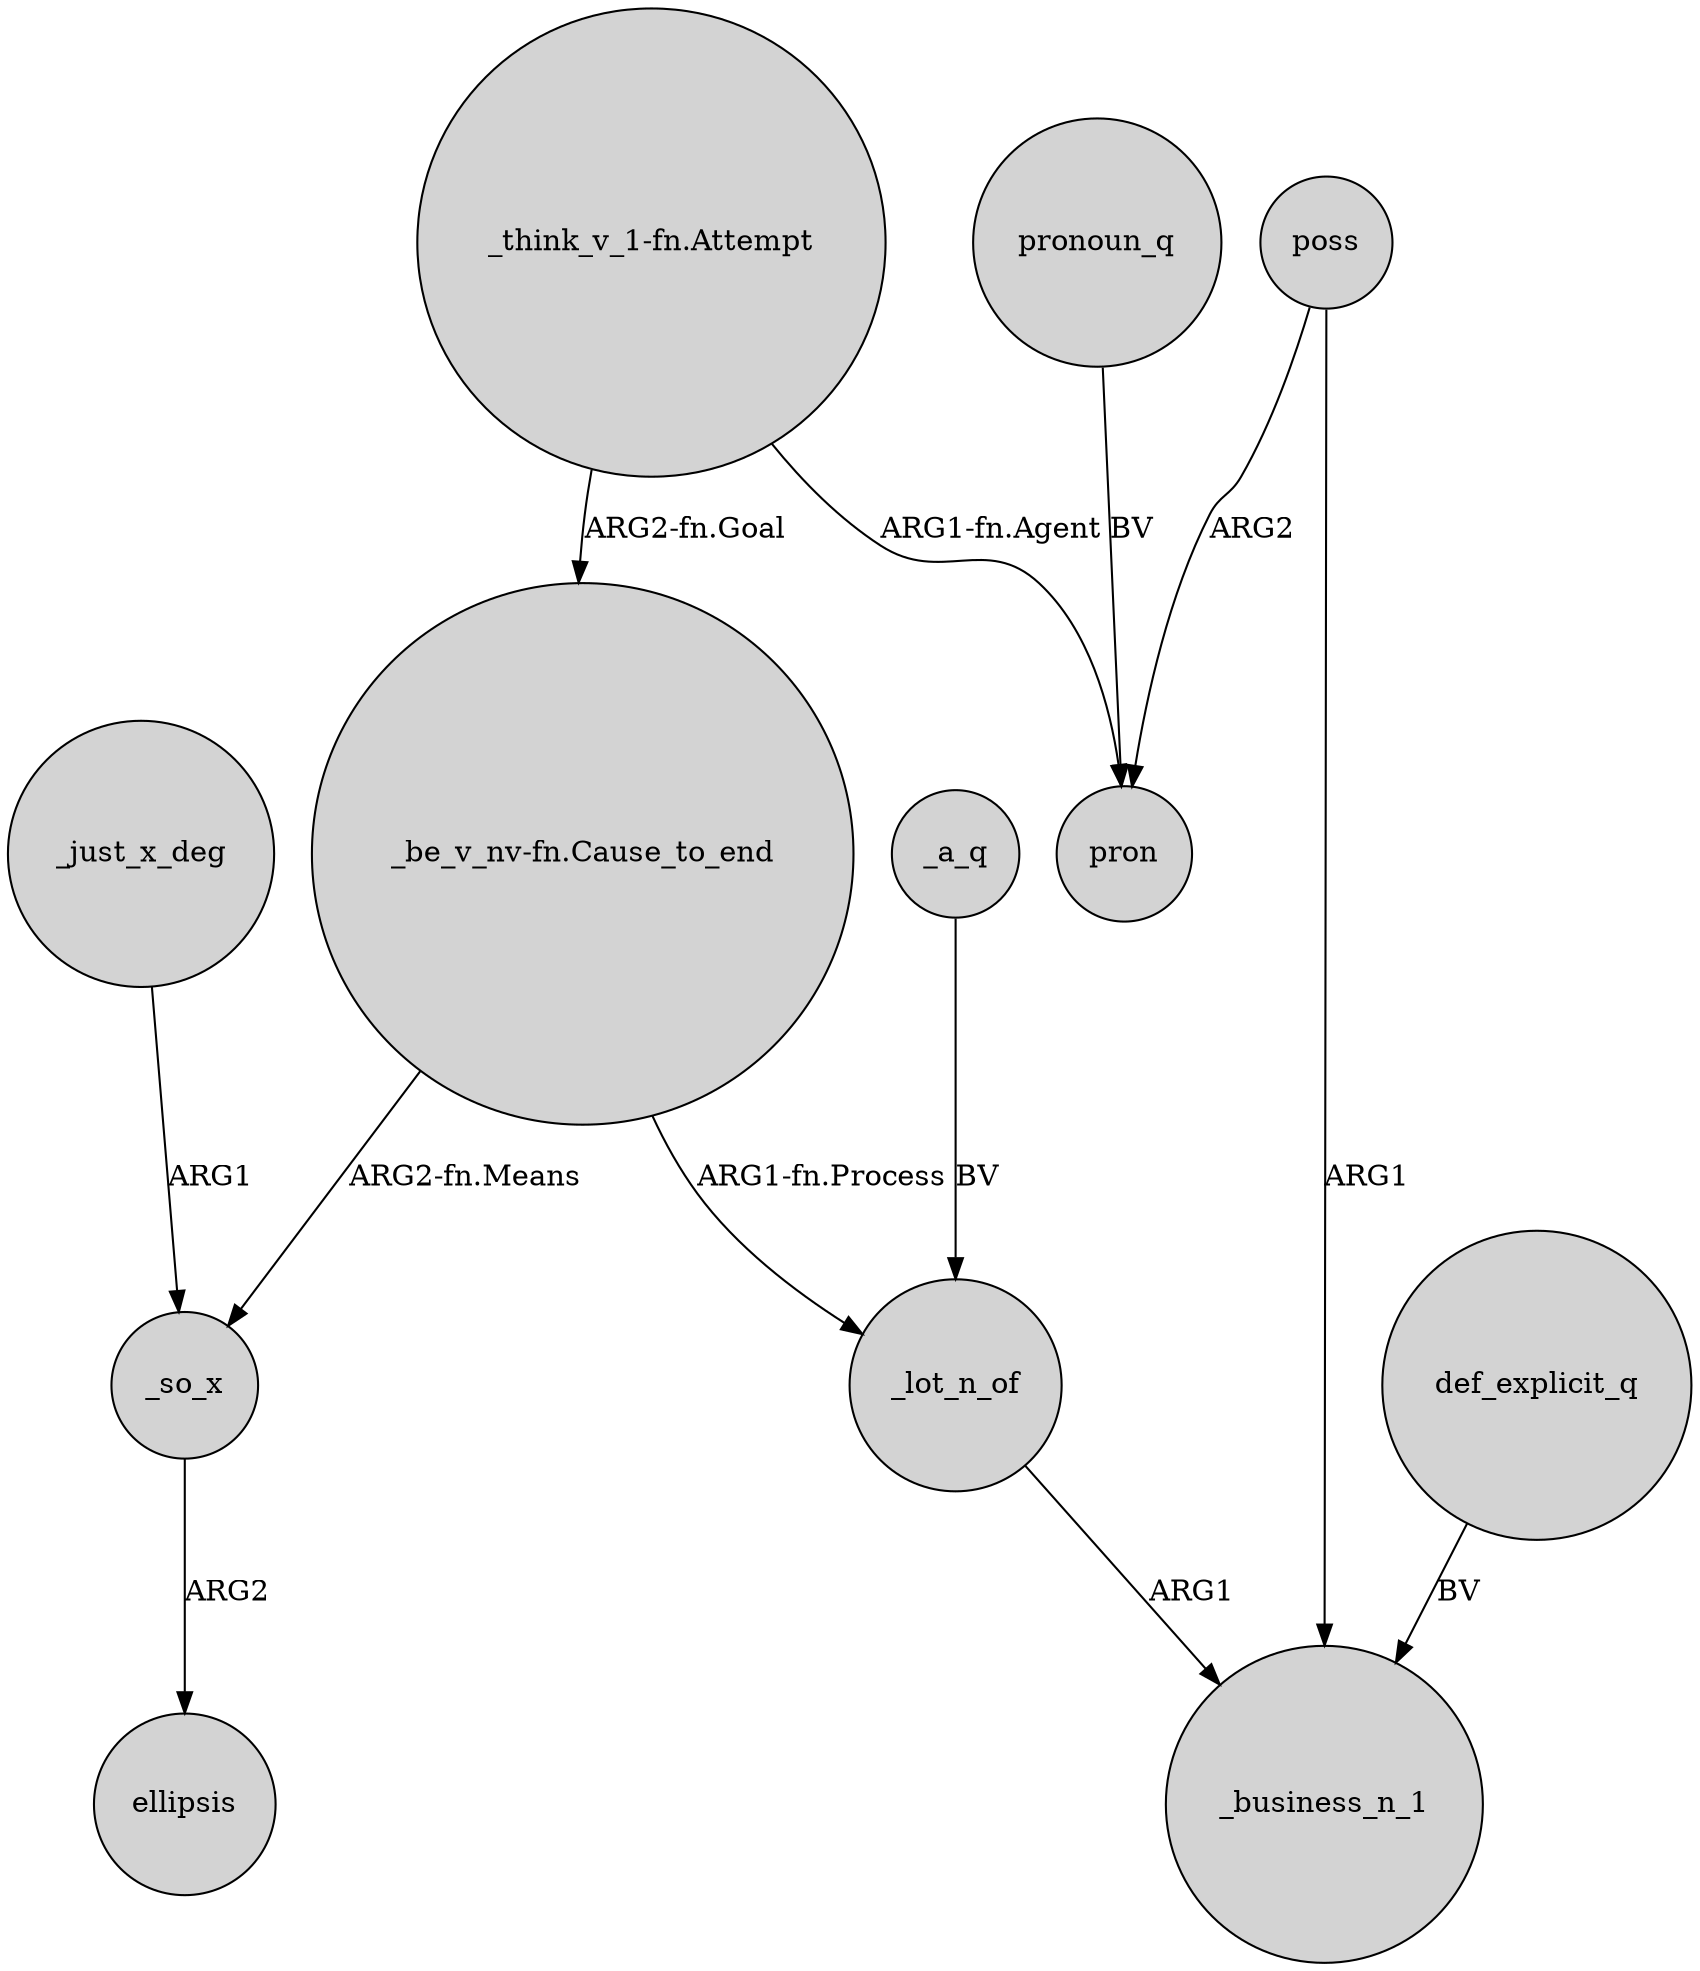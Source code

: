 digraph {
	node [shape=circle style=filled]
	"_think_v_1-fn.Attempt" -> "_be_v_nv-fn.Cause_to_end" [label="ARG2-fn.Goal"]
	def_explicit_q -> _business_n_1 [label=BV]
	_so_x -> ellipsis [label=ARG2]
	"_be_v_nv-fn.Cause_to_end" -> _lot_n_of [label="ARG1-fn.Process"]
	"_be_v_nv-fn.Cause_to_end" -> _so_x [label="ARG2-fn.Means"]
	poss -> _business_n_1 [label=ARG1]
	"_think_v_1-fn.Attempt" -> pron [label="ARG1-fn.Agent"]
	_just_x_deg -> _so_x [label=ARG1]
	pronoun_q -> pron [label=BV]
	_lot_n_of -> _business_n_1 [label=ARG1]
	poss -> pron [label=ARG2]
	_a_q -> _lot_n_of [label=BV]
}
